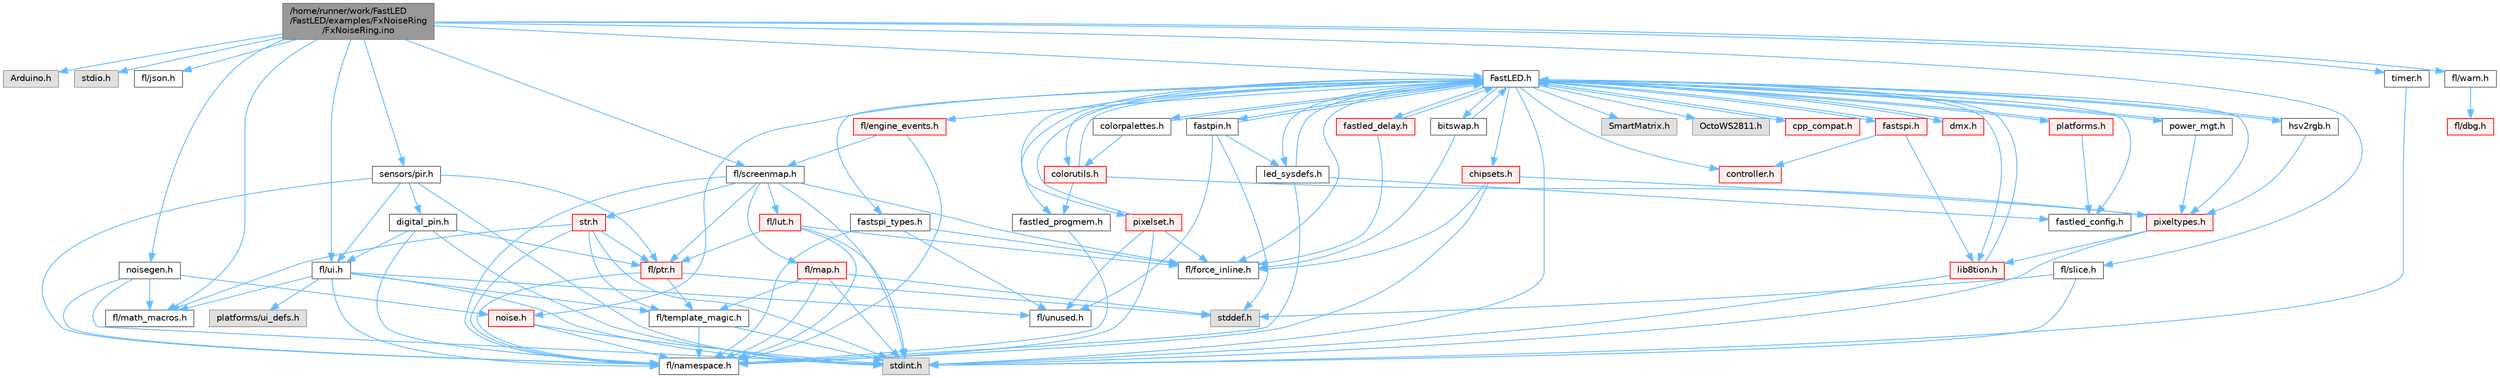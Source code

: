 digraph "/home/runner/work/FastLED/FastLED/examples/FxNoiseRing/FxNoiseRing.ino"
{
 // LATEX_PDF_SIZE
  bgcolor="transparent";
  edge [fontname=Helvetica,fontsize=10,labelfontname=Helvetica,labelfontsize=10];
  node [fontname=Helvetica,fontsize=10,shape=box,height=0.2,width=0.4];
  Node1 [id="Node000001",label="/home/runner/work/FastLED\l/FastLED/examples/FxNoiseRing\l/FxNoiseRing.ino",height=0.2,width=0.4,color="gray40", fillcolor="grey60", style="filled", fontcolor="black",tooltip=" "];
  Node1 -> Node2 [id="edge1_Node000001_Node000002",color="steelblue1",style="solid",tooltip=" "];
  Node2 [id="Node000002",label="Arduino.h",height=0.2,width=0.4,color="grey60", fillcolor="#E0E0E0", style="filled",tooltip=" "];
  Node1 -> Node3 [id="edge2_Node000001_Node000003",color="steelblue1",style="solid",tooltip=" "];
  Node3 [id="Node000003",label="stdio.h",height=0.2,width=0.4,color="grey60", fillcolor="#E0E0E0", style="filled",tooltip=" "];
  Node1 -> Node4 [id="edge3_Node000001_Node000004",color="steelblue1",style="solid",tooltip=" "];
  Node4 [id="Node000004",label="fl/json.h",height=0.2,width=0.4,color="grey40", fillcolor="white", style="filled",URL="$d7/d91/fl_2json_8h.html",tooltip=" "];
  Node1 -> Node5 [id="edge4_Node000001_Node000005",color="steelblue1",style="solid",tooltip=" "];
  Node5 [id="Node000005",label="fl/math_macros.h",height=0.2,width=0.4,color="grey40", fillcolor="white", style="filled",URL="$d0/d19/fl_2math__macros_8h.html",tooltip=" "];
  Node1 -> Node6 [id="edge5_Node000001_Node000006",color="steelblue1",style="solid",tooltip=" "];
  Node6 [id="Node000006",label="fl/warn.h",height=0.2,width=0.4,color="grey40", fillcolor="white", style="filled",URL="$de/d77/warn_8h.html",tooltip=" "];
  Node6 -> Node7 [id="edge6_Node000006_Node000007",color="steelblue1",style="solid",tooltip=" "];
  Node7 [id="Node000007",label="fl/dbg.h",height=0.2,width=0.4,color="red", fillcolor="#FFF0F0", style="filled",URL="$d6/d01/dbg_8h.html",tooltip=" "];
  Node1 -> Node25 [id="edge7_Node000001_Node000025",color="steelblue1",style="solid",tooltip=" "];
  Node25 [id="Node000025",label="noisegen.h",height=0.2,width=0.4,color="grey40", fillcolor="white", style="filled",URL="$d8/d10/noisegen_8h.html",tooltip="Noise generation classes."];
  Node25 -> Node10 [id="edge8_Node000025_Node000010",color="steelblue1",style="solid",tooltip=" "];
  Node10 [id="Node000010",label="stdint.h",height=0.2,width=0.4,color="grey60", fillcolor="#E0E0E0", style="filled",tooltip=" "];
  Node25 -> Node26 [id="edge9_Node000025_Node000026",color="steelblue1",style="solid",tooltip=" "];
  Node26 [id="Node000026",label="noise.h",height=0.2,width=0.4,color="red", fillcolor="#FFF0F0", style="filled",URL="$d1/d31/noise_8h.html",tooltip="Functions to generate and fill arrays with noise."];
  Node26 -> Node10 [id="edge10_Node000026_Node000010",color="steelblue1",style="solid",tooltip=" "];
  Node26 -> Node12 [id="edge11_Node000026_Node000012",color="steelblue1",style="solid",tooltip=" "];
  Node12 [id="Node000012",label="fl/namespace.h",height=0.2,width=0.4,color="grey40", fillcolor="white", style="filled",URL="$df/d2a/namespace_8h.html",tooltip="Implements the FastLED namespace macros."];
  Node25 -> Node5 [id="edge12_Node000025_Node000005",color="steelblue1",style="solid",tooltip=" "];
  Node25 -> Node12 [id="edge13_Node000025_Node000012",color="steelblue1",style="solid",tooltip=" "];
  Node1 -> Node28 [id="edge14_Node000001_Node000028",color="steelblue1",style="solid",tooltip=" "];
  Node28 [id="Node000028",label="fl/screenmap.h",height=0.2,width=0.4,color="grey40", fillcolor="white", style="filled",URL="$d7/d0d/fl_2screenmap_8h.html",tooltip=" "];
  Node28 -> Node10 [id="edge15_Node000028_Node000010",color="steelblue1",style="solid",tooltip=" "];
  Node28 -> Node15 [id="edge16_Node000028_Node000015",color="steelblue1",style="solid",tooltip=" "];
  Node15 [id="Node000015",label="fl/force_inline.h",height=0.2,width=0.4,color="grey40", fillcolor="white", style="filled",URL="$d8/d2d/fl_2force__inline_8h.html",tooltip=" "];
  Node28 -> Node29 [id="edge17_Node000028_Node000029",color="steelblue1",style="solid",tooltip=" "];
  Node29 [id="Node000029",label="fl/lut.h",height=0.2,width=0.4,color="red", fillcolor="#FFF0F0", style="filled",URL="$d3/db6/fl_2lut_8h.html",tooltip=" "];
  Node29 -> Node10 [id="edge18_Node000029_Node000010",color="steelblue1",style="solid",tooltip=" "];
  Node29 -> Node19 [id="edge19_Node000029_Node000019",color="steelblue1",style="solid",tooltip=" "];
  Node19 [id="Node000019",label="fl/ptr.h",height=0.2,width=0.4,color="red", fillcolor="#FFF0F0", style="filled",URL="$d7/df1/fl_2ptr_8h.html",tooltip=" "];
  Node19 -> Node20 [id="edge20_Node000019_Node000020",color="steelblue1",style="solid",tooltip=" "];
  Node20 [id="Node000020",label="stddef.h",height=0.2,width=0.4,color="grey60", fillcolor="#E0E0E0", style="filled",tooltip=" "];
  Node19 -> Node12 [id="edge21_Node000019_Node000012",color="steelblue1",style="solid",tooltip=" "];
  Node19 -> Node16 [id="edge22_Node000019_Node000016",color="steelblue1",style="solid",tooltip=" "];
  Node16 [id="Node000016",label="fl/template_magic.h",height=0.2,width=0.4,color="grey40", fillcolor="white", style="filled",URL="$d8/d0c/template__magic_8h.html",tooltip=" "];
  Node16 -> Node10 [id="edge23_Node000016_Node000010",color="steelblue1",style="solid",tooltip=" "];
  Node16 -> Node12 [id="edge24_Node000016_Node000012",color="steelblue1",style="solid",tooltip=" "];
  Node29 -> Node15 [id="edge25_Node000029_Node000015",color="steelblue1",style="solid",tooltip=" "];
  Node29 -> Node12 [id="edge26_Node000029_Node000012",color="steelblue1",style="solid",tooltip=" "];
  Node28 -> Node19 [id="edge27_Node000028_Node000019",color="steelblue1",style="solid",tooltip=" "];
  Node28 -> Node31 [id="edge28_Node000028_Node000031",color="steelblue1",style="solid",tooltip=" "];
  Node31 [id="Node000031",label="fl/map.h",height=0.2,width=0.4,color="red", fillcolor="#FFF0F0", style="filled",URL="$dc/db7/map_8h.html",tooltip=" "];
  Node31 -> Node10 [id="edge29_Node000031_Node000010",color="steelblue1",style="solid",tooltip=" "];
  Node31 -> Node20 [id="edge30_Node000031_Node000020",color="steelblue1",style="solid",tooltip=" "];
  Node31 -> Node12 [id="edge31_Node000031_Node000012",color="steelblue1",style="solid",tooltip=" "];
  Node31 -> Node16 [id="edge32_Node000031_Node000016",color="steelblue1",style="solid",tooltip=" "];
  Node28 -> Node17 [id="edge33_Node000028_Node000017",color="steelblue1",style="solid",tooltip=" "];
  Node17 [id="Node000017",label="str.h",height=0.2,width=0.4,color="red", fillcolor="#FFF0F0", style="filled",URL="$dc/d0e/fl_2str_8h.html",tooltip=" "];
  Node17 -> Node10 [id="edge34_Node000017_Node000010",color="steelblue1",style="solid",tooltip=" "];
  Node17 -> Node19 [id="edge35_Node000017_Node000019",color="steelblue1",style="solid",tooltip=" "];
  Node17 -> Node16 [id="edge36_Node000017_Node000016",color="steelblue1",style="solid",tooltip=" "];
  Node17 -> Node12 [id="edge37_Node000017_Node000012",color="steelblue1",style="solid",tooltip=" "];
  Node17 -> Node5 [id="edge38_Node000017_Node000005",color="steelblue1",style="solid",tooltip=" "];
  Node28 -> Node12 [id="edge39_Node000028_Node000012",color="steelblue1",style="solid",tooltip=" "];
  Node1 -> Node34 [id="edge40_Node000001_Node000034",color="steelblue1",style="solid",tooltip=" "];
  Node34 [id="Node000034",label="fl/slice.h",height=0.2,width=0.4,color="grey40", fillcolor="white", style="filled",URL="$db/d37/fl_2slice_8h.html",tooltip=" "];
  Node34 -> Node10 [id="edge41_Node000034_Node000010",color="steelblue1",style="solid",tooltip=" "];
  Node34 -> Node20 [id="edge42_Node000034_Node000020",color="steelblue1",style="solid",tooltip=" "];
  Node1 -> Node35 [id="edge43_Node000001_Node000035",color="steelblue1",style="solid",tooltip=" "];
  Node35 [id="Node000035",label="fl/ui.h",height=0.2,width=0.4,color="grey40", fillcolor="white", style="filled",URL="$d9/d3b/ui_8h.html",tooltip=" "];
  Node35 -> Node10 [id="edge44_Node000035_Node000010",color="steelblue1",style="solid",tooltip=" "];
  Node35 -> Node36 [id="edge45_Node000035_Node000036",color="steelblue1",style="solid",tooltip=" "];
  Node36 [id="Node000036",label="platforms/ui_defs.h",height=0.2,width=0.4,color="grey60", fillcolor="#E0E0E0", style="filled",tooltip=" "];
  Node35 -> Node12 [id="edge46_Node000035_Node000012",color="steelblue1",style="solid",tooltip=" "];
  Node35 -> Node5 [id="edge47_Node000035_Node000005",color="steelblue1",style="solid",tooltip=" "];
  Node35 -> Node16 [id="edge48_Node000035_Node000016",color="steelblue1",style="solid",tooltip=" "];
  Node35 -> Node37 [id="edge49_Node000035_Node000037",color="steelblue1",style="solid",tooltip=" "];
  Node37 [id="Node000037",label="fl/unused.h",height=0.2,width=0.4,color="grey40", fillcolor="white", style="filled",URL="$d8/d4b/unused_8h.html",tooltip=" "];
  Node1 -> Node38 [id="edge50_Node000001_Node000038",color="steelblue1",style="solid",tooltip=" "];
  Node38 [id="Node000038",label="FastLED.h",height=0.2,width=0.4,color="grey40", fillcolor="white", style="filled",URL="$db/d97/_fast_l_e_d_8h.html",tooltip="central include file for FastLED, defines the CFastLED class/object"];
  Node38 -> Node10 [id="edge51_Node000038_Node000010",color="steelblue1",style="solid",tooltip=" "];
  Node38 -> Node39 [id="edge52_Node000038_Node000039",color="steelblue1",style="solid",tooltip=" "];
  Node39 [id="Node000039",label="SmartMatrix.h",height=0.2,width=0.4,color="grey60", fillcolor="#E0E0E0", style="filled",tooltip=" "];
  Node38 -> Node40 [id="edge53_Node000038_Node000040",color="steelblue1",style="solid",tooltip=" "];
  Node40 [id="Node000040",label="OctoWS2811.h",height=0.2,width=0.4,color="grey60", fillcolor="#E0E0E0", style="filled",tooltip=" "];
  Node38 -> Node15 [id="edge54_Node000038_Node000015",color="steelblue1",style="solid",tooltip=" "];
  Node38 -> Node41 [id="edge55_Node000038_Node000041",color="steelblue1",style="solid",tooltip=" "];
  Node41 [id="Node000041",label="cpp_compat.h",height=0.2,width=0.4,color="red", fillcolor="#FFF0F0", style="filled",URL="$d9/d13/cpp__compat_8h.html",tooltip="Compatibility functions based on C++ version."];
  Node41 -> Node38 [id="edge56_Node000041_Node000038",color="steelblue1",style="solid",tooltip=" "];
  Node38 -> Node43 [id="edge57_Node000038_Node000043",color="steelblue1",style="solid",tooltip=" "];
  Node43 [id="Node000043",label="fastled_config.h",height=0.2,width=0.4,color="grey40", fillcolor="white", style="filled",URL="$d5/d11/fastled__config_8h.html",tooltip="Contains definitions that can be used to configure FastLED at compile time."];
  Node38 -> Node44 [id="edge58_Node000038_Node000044",color="steelblue1",style="solid",tooltip=" "];
  Node44 [id="Node000044",label="led_sysdefs.h",height=0.2,width=0.4,color="grey40", fillcolor="white", style="filled",URL="$d9/d3e/led__sysdefs_8h.html",tooltip="Determines which platform system definitions to include."];
  Node44 -> Node38 [id="edge59_Node000044_Node000038",color="steelblue1",style="solid",tooltip=" "];
  Node44 -> Node43 [id="edge60_Node000044_Node000043",color="steelblue1",style="solid",tooltip=" "];
  Node44 -> Node12 [id="edge61_Node000044_Node000012",color="steelblue1",style="solid",tooltip=" "];
  Node38 -> Node45 [id="edge62_Node000038_Node000045",color="steelblue1",style="solid",tooltip=" "];
  Node45 [id="Node000045",label="fastled_delay.h",height=0.2,width=0.4,color="red", fillcolor="#FFF0F0", style="filled",URL="$d0/da8/fastled__delay_8h.html",tooltip="Utility functions and classes for managing delay cycles."];
  Node45 -> Node38 [id="edge63_Node000045_Node000038",color="steelblue1",style="solid",tooltip=" "];
  Node45 -> Node15 [id="edge64_Node000045_Node000015",color="steelblue1",style="solid",tooltip=" "];
  Node38 -> Node47 [id="edge65_Node000038_Node000047",color="steelblue1",style="solid",tooltip=" "];
  Node47 [id="Node000047",label="bitswap.h",height=0.2,width=0.4,color="grey40", fillcolor="white", style="filled",URL="$de/ded/bitswap_8h.html",tooltip="Functions for doing a rotation of bits/bytes used by parallel output."];
  Node47 -> Node38 [id="edge66_Node000047_Node000038",color="steelblue1",style="solid",tooltip=" "];
  Node47 -> Node15 [id="edge67_Node000047_Node000015",color="steelblue1",style="solid",tooltip=" "];
  Node38 -> Node48 [id="edge68_Node000038_Node000048",color="steelblue1",style="solid",tooltip=" "];
  Node48 [id="Node000048",label="controller.h",height=0.2,width=0.4,color="red", fillcolor="#FFF0F0", style="filled",URL="$d2/dd9/controller_8h.html",tooltip="deprecated: base definitions used by led controllers for writing out led data"];
  Node38 -> Node71 [id="edge69_Node000038_Node000071",color="steelblue1",style="solid",tooltip=" "];
  Node71 [id="Node000071",label="fastpin.h",height=0.2,width=0.4,color="grey40", fillcolor="white", style="filled",URL="$db/d65/fastpin_8h.html",tooltip="Class base definitions for defining fast pin access."];
  Node71 -> Node38 [id="edge70_Node000071_Node000038",color="steelblue1",style="solid",tooltip=" "];
  Node71 -> Node44 [id="edge71_Node000071_Node000044",color="steelblue1",style="solid",tooltip=" "];
  Node71 -> Node20 [id="edge72_Node000071_Node000020",color="steelblue1",style="solid",tooltip=" "];
  Node71 -> Node37 [id="edge73_Node000071_Node000037",color="steelblue1",style="solid",tooltip=" "];
  Node38 -> Node72 [id="edge74_Node000038_Node000072",color="steelblue1",style="solid",tooltip=" "];
  Node72 [id="Node000072",label="fastspi_types.h",height=0.2,width=0.4,color="grey40", fillcolor="white", style="filled",URL="$d2/ddb/fastspi__types_8h.html",tooltip="Data types and constants used by SPI interfaces."];
  Node72 -> Node15 [id="edge75_Node000072_Node000015",color="steelblue1",style="solid",tooltip=" "];
  Node72 -> Node12 [id="edge76_Node000072_Node000012",color="steelblue1",style="solid",tooltip=" "];
  Node72 -> Node37 [id="edge77_Node000072_Node000037",color="steelblue1",style="solid",tooltip=" "];
  Node38 -> Node73 [id="edge78_Node000038_Node000073",color="steelblue1",style="solid",tooltip=" "];
  Node73 [id="Node000073",label="dmx.h",height=0.2,width=0.4,color="red", fillcolor="#FFF0F0", style="filled",URL="$d3/de1/dmx_8h.html",tooltip="Defines the DMX512-based LED controllers."];
  Node73 -> Node38 [id="edge79_Node000073_Node000038",color="steelblue1",style="solid",tooltip=" "];
  Node38 -> Node76 [id="edge80_Node000038_Node000076",color="steelblue1",style="solid",tooltip=" "];
  Node76 [id="Node000076",label="platforms.h",height=0.2,width=0.4,color="red", fillcolor="#FFF0F0", style="filled",URL="$da/dc9/platforms_8h.html",tooltip="Determines which platforms headers to include."];
  Node76 -> Node38 [id="edge81_Node000076_Node000038",color="steelblue1",style="solid",tooltip=" "];
  Node76 -> Node43 [id="edge82_Node000076_Node000043",color="steelblue1",style="solid",tooltip=" "];
  Node38 -> Node78 [id="edge83_Node000038_Node000078",color="steelblue1",style="solid",tooltip=" "];
  Node78 [id="Node000078",label="fastled_progmem.h",height=0.2,width=0.4,color="grey40", fillcolor="white", style="filled",URL="$df/dab/fastled__progmem_8h.html",tooltip="Wrapper definitions to allow seamless use of PROGMEM in environments that have it."];
  Node78 -> Node12 [id="edge84_Node000078_Node000012",color="steelblue1",style="solid",tooltip=" "];
  Node38 -> Node51 [id="edge85_Node000038_Node000051",color="steelblue1",style="solid",tooltip=" "];
  Node51 [id="Node000051",label="lib8tion.h",height=0.2,width=0.4,color="red", fillcolor="#FFF0F0", style="filled",URL="$df/da5/lib8tion_8h.html",tooltip="Fast, efficient 8-bit math functions specifically designed for high-performance LED programming."];
  Node51 -> Node38 [id="edge86_Node000051_Node000038",color="steelblue1",style="solid",tooltip=" "];
  Node51 -> Node10 [id="edge87_Node000051_Node000010",color="steelblue1",style="solid",tooltip=" "];
  Node38 -> Node50 [id="edge88_Node000038_Node000050",color="steelblue1",style="solid",tooltip=" "];
  Node50 [id="Node000050",label="pixeltypes.h",height=0.2,width=0.4,color="red", fillcolor="#FFF0F0", style="filled",URL="$d2/dba/pixeltypes_8h.html",tooltip="Includes defintions for RGB and HSV pixels."];
  Node50 -> Node10 [id="edge89_Node000050_Node000010",color="steelblue1",style="solid",tooltip=" "];
  Node50 -> Node51 [id="edge90_Node000050_Node000051",color="steelblue1",style="solid",tooltip=" "];
  Node38 -> Node79 [id="edge91_Node000038_Node000079",color="steelblue1",style="solid",tooltip=" "];
  Node79 [id="Node000079",label="hsv2rgb.h",height=0.2,width=0.4,color="grey40", fillcolor="white", style="filled",URL="$de/d9a/hsv2rgb_8h.html",tooltip="Functions to convert from the HSV colorspace to the RGB colorspace."];
  Node79 -> Node38 [id="edge92_Node000079_Node000038",color="steelblue1",style="solid",tooltip=" "];
  Node79 -> Node50 [id="edge93_Node000079_Node000050",color="steelblue1",style="solid",tooltip=" "];
  Node38 -> Node80 [id="edge94_Node000038_Node000080",color="steelblue1",style="solid",tooltip=" "];
  Node80 [id="Node000080",label="colorutils.h",height=0.2,width=0.4,color="red", fillcolor="#FFF0F0", style="filled",URL="$d1/dfb/colorutils_8h.html",tooltip="Utility functions for color fill, palettes, blending, and more."];
  Node80 -> Node38 [id="edge95_Node000080_Node000038",color="steelblue1",style="solid",tooltip=" "];
  Node80 -> Node50 [id="edge96_Node000080_Node000050",color="steelblue1",style="solid",tooltip=" "];
  Node80 -> Node78 [id="edge97_Node000080_Node000078",color="steelblue1",style="solid",tooltip=" "];
  Node38 -> Node82 [id="edge98_Node000038_Node000082",color="steelblue1",style="solid",tooltip=" "];
  Node82 [id="Node000082",label="pixelset.h",height=0.2,width=0.4,color="red", fillcolor="#FFF0F0", style="filled",URL="$d4/d46/pixelset_8h.html",tooltip="Declares classes for managing logical groups of LEDs."];
  Node82 -> Node38 [id="edge99_Node000082_Node000038",color="steelblue1",style="solid",tooltip=" "];
  Node82 -> Node15 [id="edge100_Node000082_Node000015",color="steelblue1",style="solid",tooltip=" "];
  Node82 -> Node37 [id="edge101_Node000082_Node000037",color="steelblue1",style="solid",tooltip=" "];
  Node82 -> Node12 [id="edge102_Node000082_Node000012",color="steelblue1",style="solid",tooltip=" "];
  Node38 -> Node84 [id="edge103_Node000038_Node000084",color="steelblue1",style="solid",tooltip=" "];
  Node84 [id="Node000084",label="colorpalettes.h",height=0.2,width=0.4,color="grey40", fillcolor="white", style="filled",URL="$dc/dcc/colorpalettes_8h.html",tooltip="Declarations for the predefined color palettes supplied by FastLED."];
  Node84 -> Node38 [id="edge104_Node000084_Node000038",color="steelblue1",style="solid",tooltip=" "];
  Node84 -> Node80 [id="edge105_Node000084_Node000080",color="steelblue1",style="solid",tooltip=" "];
  Node38 -> Node26 [id="edge106_Node000038_Node000026",color="steelblue1",style="solid",tooltip=" "];
  Node38 -> Node85 [id="edge107_Node000038_Node000085",color="steelblue1",style="solid",tooltip=" "];
  Node85 [id="Node000085",label="power_mgt.h",height=0.2,width=0.4,color="grey40", fillcolor="white", style="filled",URL="$dc/d5b/power__mgt_8h.html",tooltip="Functions to limit the power used by FastLED."];
  Node85 -> Node38 [id="edge108_Node000085_Node000038",color="steelblue1",style="solid",tooltip=" "];
  Node85 -> Node50 [id="edge109_Node000085_Node000050",color="steelblue1",style="solid",tooltip=" "];
  Node38 -> Node86 [id="edge110_Node000038_Node000086",color="steelblue1",style="solid",tooltip=" "];
  Node86 [id="Node000086",label="fastspi.h",height=0.2,width=0.4,color="red", fillcolor="#FFF0F0", style="filled",URL="$d6/ddc/fastspi_8h.html",tooltip="Serial peripheral interface (SPI) definitions per platform."];
  Node86 -> Node38 [id="edge111_Node000086_Node000038",color="steelblue1",style="solid",tooltip=" "];
  Node86 -> Node48 [id="edge112_Node000086_Node000048",color="steelblue1",style="solid",tooltip=" "];
  Node86 -> Node51 [id="edge113_Node000086_Node000051",color="steelblue1",style="solid",tooltip=" "];
  Node38 -> Node88 [id="edge114_Node000038_Node000088",color="steelblue1",style="solid",tooltip=" "];
  Node88 [id="Node000088",label="chipsets.h",height=0.2,width=0.4,color="red", fillcolor="#FFF0F0", style="filled",URL="$db/d66/chipsets_8h.html",tooltip="Contains the bulk of the definitions for the various LED chipsets supported."];
  Node88 -> Node50 [id="edge115_Node000088_Node000050",color="steelblue1",style="solid",tooltip=" "];
  Node88 -> Node15 [id="edge116_Node000088_Node000015",color="steelblue1",style="solid",tooltip=" "];
  Node88 -> Node12 [id="edge117_Node000088_Node000012",color="steelblue1",style="solid",tooltip=" "];
  Node38 -> Node66 [id="edge118_Node000038_Node000066",color="steelblue1",style="solid",tooltip=" "];
  Node66 [id="Node000066",label="fl/engine_events.h",height=0.2,width=0.4,color="red", fillcolor="#FFF0F0", style="filled",URL="$dc/dd9/fl_2engine__events_8h.html",tooltip=" "];
  Node66 -> Node28 [id="edge119_Node000066_Node000028",color="steelblue1",style="solid",tooltip=" "];
  Node66 -> Node12 [id="edge120_Node000066_Node000012",color="steelblue1",style="solid",tooltip=" "];
  Node1 -> Node89 [id="edge121_Node000001_Node000089",color="steelblue1",style="solid",tooltip=" "];
  Node89 [id="Node000089",label="sensors/pir.h",height=0.2,width=0.4,color="grey40", fillcolor="white", style="filled",URL="$d9/dd3/pir_8h.html",tooltip=" "];
  Node89 -> Node10 [id="edge122_Node000089_Node000010",color="steelblue1",style="solid",tooltip=" "];
  Node89 -> Node90 [id="edge123_Node000089_Node000090",color="steelblue1",style="solid",tooltip=" "];
  Node90 [id="Node000090",label="digital_pin.h",height=0.2,width=0.4,color="grey40", fillcolor="white", style="filled",URL="$dd/d83/digital__pin_8h.html",tooltip=" "];
  Node90 -> Node10 [id="edge124_Node000090_Node000010",color="steelblue1",style="solid",tooltip=" "];
  Node90 -> Node35 [id="edge125_Node000090_Node000035",color="steelblue1",style="solid",tooltip=" "];
  Node90 -> Node19 [id="edge126_Node000090_Node000019",color="steelblue1",style="solid",tooltip=" "];
  Node90 -> Node12 [id="edge127_Node000090_Node000012",color="steelblue1",style="solid",tooltip=" "];
  Node89 -> Node19 [id="edge128_Node000089_Node000019",color="steelblue1",style="solid",tooltip=" "];
  Node89 -> Node35 [id="edge129_Node000089_Node000035",color="steelblue1",style="solid",tooltip=" "];
  Node89 -> Node12 [id="edge130_Node000089_Node000012",color="steelblue1",style="solid",tooltip=" "];
  Node1 -> Node91 [id="edge131_Node000001_Node000091",color="steelblue1",style="solid",tooltip=" "];
  Node91 [id="Node000091",label="timer.h",height=0.2,width=0.4,color="grey40", fillcolor="white", style="filled",URL="$d5/dd0/timer_8h.html",tooltip=" "];
  Node91 -> Node10 [id="edge132_Node000091_Node000010",color="steelblue1",style="solid",tooltip=" "];
}
